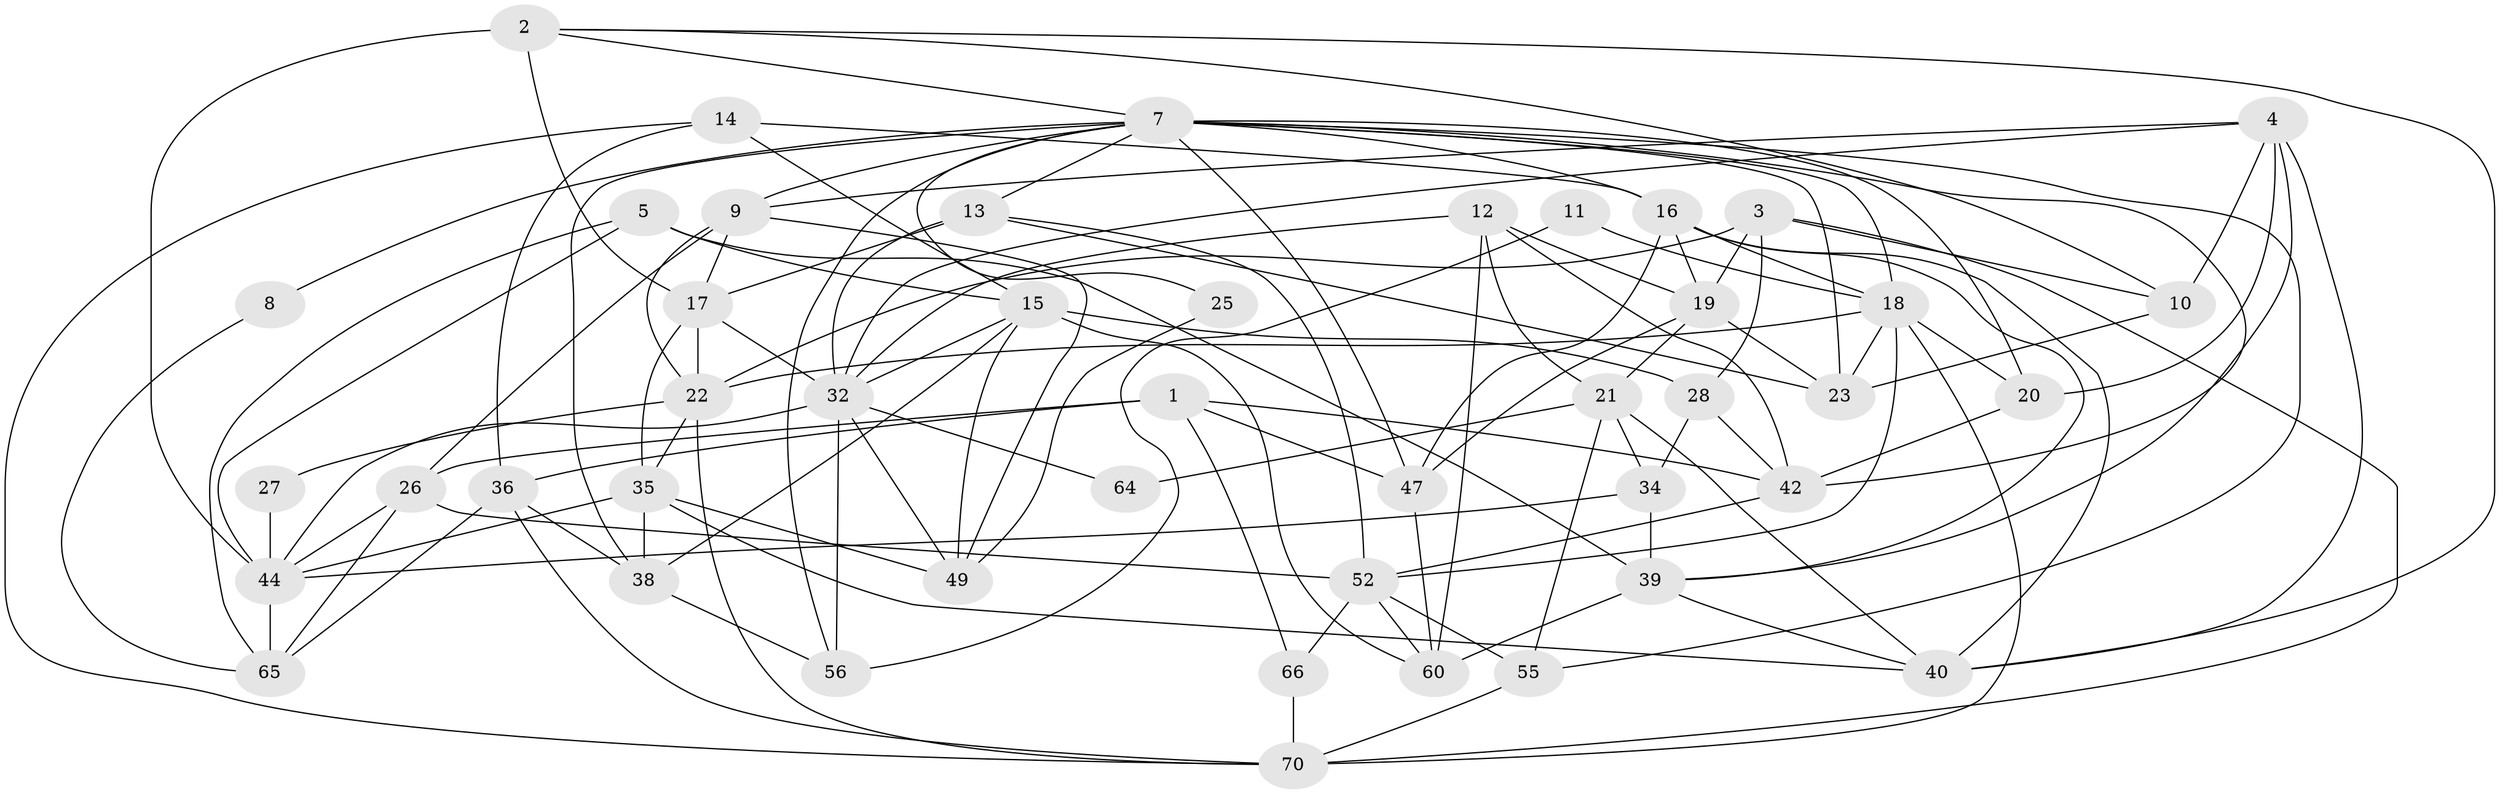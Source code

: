 // Generated by graph-tools (version 1.1) at 2025/52/02/27/25 19:52:02]
// undirected, 45 vertices, 119 edges
graph export_dot {
graph [start="1"]
  node [color=gray90,style=filled];
  1 [super="+74"];
  2 [super="+6"];
  3 [super="+51"];
  4 [super="+24"];
  5;
  7 [super="+76"];
  8;
  9 [super="+54"];
  10 [super="+58"];
  11;
  12;
  13 [super="+67"];
  14;
  15 [super="+57"];
  16 [super="+41"];
  17 [super="+46"];
  18 [super="+30"];
  19 [super="+29"];
  20 [super="+61"];
  21 [super="+62"];
  22 [super="+77"];
  23 [super="+69"];
  25;
  26 [super="+53"];
  27;
  28 [super="+31"];
  32 [super="+33"];
  34 [super="+37"];
  35 [super="+50"];
  36 [super="+48"];
  38 [super="+78"];
  39 [super="+79"];
  40 [super="+45"];
  42 [super="+43"];
  44 [super="+63"];
  47 [super="+75"];
  49 [super="+71"];
  52 [super="+59"];
  55 [super="+72"];
  56;
  60 [super="+68"];
  64;
  65 [super="+80"];
  66;
  70 [super="+73"];
  1 -- 42;
  1 -- 66;
  1 -- 26;
  1 -- 47;
  1 -- 36 [weight=2];
  2 -- 44 [weight=3];
  2 -- 10;
  2 -- 17;
  2 -- 7;
  2 -- 40;
  3 -- 70;
  3 -- 22;
  3 -- 10;
  3 -- 19;
  3 -- 28;
  4 -- 32 [weight=2];
  4 -- 40;
  4 -- 20;
  4 -- 39;
  4 -- 9;
  4 -- 10;
  5 -- 15;
  5 -- 44;
  5 -- 39;
  5 -- 65;
  7 -- 9;
  7 -- 25;
  7 -- 55;
  7 -- 47;
  7 -- 18;
  7 -- 20;
  7 -- 38;
  7 -- 8;
  7 -- 42;
  7 -- 13;
  7 -- 16;
  7 -- 23;
  7 -- 56;
  8 -- 65;
  9 -- 22;
  9 -- 17;
  9 -- 49;
  9 -- 26;
  10 -- 23;
  11 -- 56;
  11 -- 18;
  12 -- 32;
  12 -- 21;
  12 -- 42;
  12 -- 60;
  12 -- 19;
  13 -- 32;
  13 -- 52;
  13 -- 17;
  13 -- 23;
  14 -- 36;
  14 -- 16;
  14 -- 15;
  14 -- 70;
  15 -- 38;
  15 -- 49;
  15 -- 32;
  15 -- 60;
  15 -- 28;
  16 -- 39;
  16 -- 47;
  16 -- 19;
  16 -- 18;
  16 -- 40;
  17 -- 22;
  17 -- 32;
  17 -- 35;
  18 -- 52;
  18 -- 20;
  18 -- 23;
  18 -- 22;
  18 -- 70;
  19 -- 23;
  19 -- 21;
  19 -- 47;
  20 -- 42;
  21 -- 55;
  21 -- 34;
  21 -- 40;
  21 -- 64;
  22 -- 27;
  22 -- 70;
  22 -- 35;
  25 -- 49;
  26 -- 52;
  26 -- 65;
  26 -- 44;
  27 -- 44;
  28 -- 34;
  28 -- 42;
  32 -- 44;
  32 -- 49;
  32 -- 64;
  32 -- 56;
  34 -- 39;
  34 -- 44;
  35 -- 44;
  35 -- 49;
  35 -- 40;
  35 -- 38;
  36 -- 70;
  36 -- 65;
  36 -- 38;
  38 -- 56;
  39 -- 40;
  39 -- 60;
  42 -- 52;
  44 -- 65;
  47 -- 60;
  52 -- 66;
  52 -- 55;
  52 -- 60;
  55 -- 70;
  66 -- 70;
}
